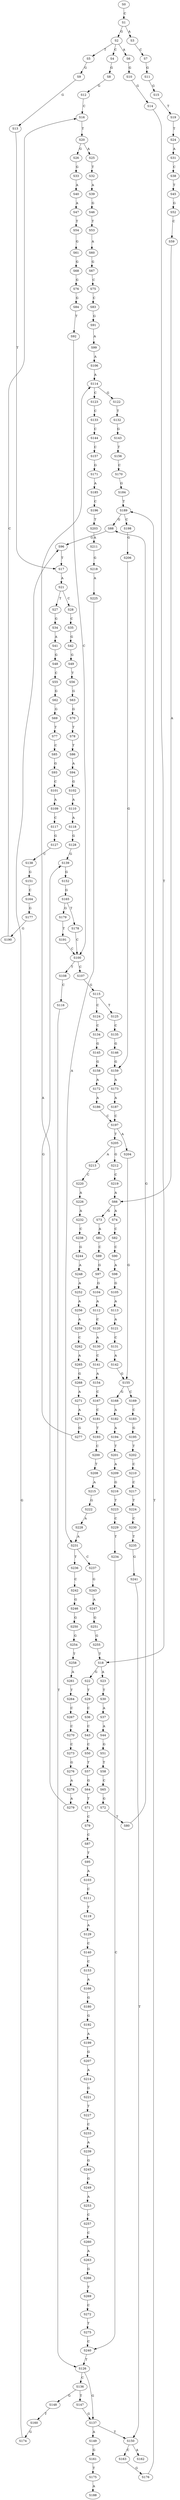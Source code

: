 strict digraph  {
	S0 -> S1 [ label = C ];
	S1 -> S2 [ label = G ];
	S1 -> S3 [ label = A ];
	S2 -> S4 [ label = C ];
	S2 -> S5 [ label = T ];
	S2 -> S6 [ label = A ];
	S3 -> S7 [ label = C ];
	S4 -> S8 [ label = G ];
	S5 -> S9 [ label = G ];
	S6 -> S10 [ label = G ];
	S7 -> S11 [ label = G ];
	S8 -> S12 [ label = G ];
	S9 -> S13 [ label = G ];
	S10 -> S14 [ label = G ];
	S11 -> S15 [ label = G ];
	S12 -> S16 [ label = C ];
	S13 -> S17 [ label = T ];
	S14 -> S18 [ label = T ];
	S15 -> S19 [ label = T ];
	S16 -> S20 [ label = T ];
	S17 -> S21 [ label = A ];
	S18 -> S22 [ label = G ];
	S18 -> S23 [ label = A ];
	S19 -> S24 [ label = T ];
	S20 -> S25 [ label = A ];
	S20 -> S26 [ label = G ];
	S21 -> S27 [ label = T ];
	S21 -> S28 [ label = C ];
	S22 -> S29 [ label = T ];
	S23 -> S30 [ label = T ];
	S24 -> S31 [ label = A ];
	S25 -> S32 [ label = T ];
	S26 -> S33 [ label = G ];
	S27 -> S34 [ label = G ];
	S28 -> S35 [ label = C ];
	S29 -> S36 [ label = C ];
	S30 -> S37 [ label = A ];
	S31 -> S38 [ label = C ];
	S32 -> S39 [ label = A ];
	S33 -> S40 [ label = A ];
	S34 -> S41 [ label = A ];
	S35 -> S42 [ label = G ];
	S36 -> S43 [ label = C ];
	S37 -> S44 [ label = A ];
	S38 -> S45 [ label = T ];
	S39 -> S46 [ label = G ];
	S40 -> S47 [ label = A ];
	S41 -> S48 [ label = G ];
	S42 -> S49 [ label = G ];
	S43 -> S50 [ label = C ];
	S44 -> S51 [ label = G ];
	S45 -> S52 [ label = G ];
	S46 -> S53 [ label = T ];
	S47 -> S54 [ label = T ];
	S48 -> S55 [ label = C ];
	S49 -> S56 [ label = T ];
	S50 -> S57 [ label = T ];
	S51 -> S58 [ label = T ];
	S52 -> S59 [ label = C ];
	S53 -> S60 [ label = A ];
	S54 -> S61 [ label = G ];
	S55 -> S62 [ label = G ];
	S56 -> S63 [ label = G ];
	S57 -> S64 [ label = G ];
	S58 -> S65 [ label = C ];
	S59 -> S66 [ label = A ];
	S60 -> S67 [ label = G ];
	S61 -> S68 [ label = G ];
	S62 -> S69 [ label = G ];
	S63 -> S70 [ label = G ];
	S64 -> S71 [ label = T ];
	S65 -> S72 [ label = G ];
	S66 -> S73 [ label = G ];
	S66 -> S74 [ label = A ];
	S67 -> S75 [ label = C ];
	S68 -> S76 [ label = G ];
	S69 -> S77 [ label = T ];
	S70 -> S78 [ label = T ];
	S71 -> S79 [ label = C ];
	S72 -> S80 [ label = T ];
	S73 -> S81 [ label = A ];
	S74 -> S82 [ label = C ];
	S75 -> S83 [ label = C ];
	S76 -> S84 [ label = G ];
	S77 -> S85 [ label = C ];
	S78 -> S86 [ label = T ];
	S79 -> S87 [ label = C ];
	S80 -> S88 [ label = G ];
	S81 -> S89 [ label = C ];
	S82 -> S90 [ label = C ];
	S83 -> S91 [ label = G ];
	S84 -> S92 [ label = T ];
	S85 -> S93 [ label = G ];
	S86 -> S94 [ label = A ];
	S87 -> S95 [ label = T ];
	S88 -> S96 [ label = G ];
	S89 -> S97 [ label = G ];
	S90 -> S98 [ label = A ];
	S91 -> S99 [ label = A ];
	S92 -> S100 [ label = C ];
	S93 -> S101 [ label = C ];
	S94 -> S102 [ label = G ];
	S95 -> S103 [ label = A ];
	S96 -> S17 [ label = T ];
	S97 -> S104 [ label = G ];
	S98 -> S105 [ label = G ];
	S99 -> S106 [ label = A ];
	S100 -> S107 [ label = C ];
	S100 -> S108 [ label = T ];
	S101 -> S109 [ label = A ];
	S102 -> S110 [ label = A ];
	S103 -> S111 [ label = C ];
	S104 -> S112 [ label = A ];
	S105 -> S113 [ label = A ];
	S106 -> S114 [ label = A ];
	S107 -> S115 [ label = G ];
	S108 -> S116 [ label = C ];
	S109 -> S117 [ label = C ];
	S110 -> S118 [ label = A ];
	S111 -> S119 [ label = T ];
	S112 -> S120 [ label = C ];
	S113 -> S121 [ label = A ];
	S114 -> S122 [ label = G ];
	S114 -> S123 [ label = C ];
	S115 -> S124 [ label = C ];
	S115 -> S125 [ label = T ];
	S116 -> S126 [ label = T ];
	S117 -> S127 [ label = G ];
	S118 -> S128 [ label = G ];
	S119 -> S129 [ label = A ];
	S120 -> S130 [ label = A ];
	S121 -> S131 [ label = C ];
	S122 -> S132 [ label = T ];
	S123 -> S133 [ label = C ];
	S124 -> S134 [ label = C ];
	S125 -> S135 [ label = C ];
	S126 -> S136 [ label = C ];
	S126 -> S137 [ label = G ];
	S127 -> S138 [ label = C ];
	S128 -> S139 [ label = G ];
	S129 -> S140 [ label = C ];
	S130 -> S141 [ label = C ];
	S131 -> S142 [ label = A ];
	S132 -> S143 [ label = G ];
	S133 -> S144 [ label = C ];
	S134 -> S145 [ label = G ];
	S135 -> S146 [ label = G ];
	S136 -> S147 [ label = T ];
	S136 -> S148 [ label = G ];
	S137 -> S149 [ label = A ];
	S137 -> S150 [ label = T ];
	S138 -> S151 [ label = G ];
	S139 -> S152 [ label = G ];
	S140 -> S153 [ label = C ];
	S141 -> S154 [ label = A ];
	S142 -> S155 [ label = G ];
	S143 -> S156 [ label = T ];
	S144 -> S157 [ label = C ];
	S145 -> S158 [ label = G ];
	S146 -> S159 [ label = G ];
	S147 -> S137 [ label = G ];
	S148 -> S160 [ label = T ];
	S149 -> S161 [ label = G ];
	S150 -> S162 [ label = A ];
	S150 -> S163 [ label = C ];
	S151 -> S164 [ label = C ];
	S152 -> S165 [ label = G ];
	S153 -> S166 [ label = A ];
	S154 -> S167 [ label = C ];
	S155 -> S168 [ label = G ];
	S155 -> S169 [ label = C ];
	S156 -> S170 [ label = C ];
	S157 -> S171 [ label = G ];
	S158 -> S172 [ label = A ];
	S159 -> S173 [ label = A ];
	S160 -> S174 [ label = G ];
	S161 -> S175 [ label = T ];
	S163 -> S176 [ label = G ];
	S164 -> S177 [ label = G ];
	S165 -> S178 [ label = T ];
	S165 -> S179 [ label = G ];
	S166 -> S180 [ label = G ];
	S167 -> S181 [ label = C ];
	S168 -> S182 [ label = A ];
	S169 -> S183 [ label = C ];
	S170 -> S184 [ label = G ];
	S171 -> S185 [ label = A ];
	S172 -> S186 [ label = A ];
	S173 -> S187 [ label = A ];
	S174 -> S96 [ label = G ];
	S175 -> S188 [ label = A ];
	S176 -> S189 [ label = T ];
	S177 -> S190 [ label = G ];
	S178 -> S100 [ label = C ];
	S179 -> S191 [ label = T ];
	S180 -> S192 [ label = G ];
	S181 -> S193 [ label = T ];
	S182 -> S194 [ label = A ];
	S183 -> S195 [ label = G ];
	S184 -> S189 [ label = T ];
	S185 -> S196 [ label = C ];
	S186 -> S197 [ label = C ];
	S187 -> S197 [ label = C ];
	S189 -> S198 [ label = C ];
	S189 -> S88 [ label = G ];
	S190 -> S16 [ label = C ];
	S191 -> S100 [ label = C ];
	S192 -> S199 [ label = A ];
	S193 -> S200 [ label = C ];
	S194 -> S201 [ label = T ];
	S195 -> S202 [ label = T ];
	S196 -> S203 [ label = T ];
	S197 -> S204 [ label = A ];
	S197 -> S205 [ label = T ];
	S198 -> S206 [ label = G ];
	S199 -> S207 [ label = G ];
	S200 -> S208 [ label = T ];
	S201 -> S209 [ label = A ];
	S202 -> S210 [ label = C ];
	S203 -> S211 [ label = A ];
	S204 -> S155 [ label = G ];
	S205 -> S212 [ label = G ];
	S205 -> S213 [ label = A ];
	S206 -> S159 [ label = G ];
	S207 -> S214 [ label = A ];
	S208 -> S215 [ label = A ];
	S209 -> S216 [ label = G ];
	S210 -> S217 [ label = C ];
	S211 -> S218 [ label = G ];
	S212 -> S219 [ label = C ];
	S213 -> S220 [ label = C ];
	S214 -> S221 [ label = G ];
	S215 -> S222 [ label = G ];
	S216 -> S223 [ label = T ];
	S217 -> S224 [ label = T ];
	S218 -> S225 [ label = A ];
	S219 -> S66 [ label = A ];
	S220 -> S226 [ label = A ];
	S221 -> S227 [ label = T ];
	S222 -> S228 [ label = A ];
	S223 -> S229 [ label = C ];
	S224 -> S230 [ label = C ];
	S225 -> S231 [ label = A ];
	S226 -> S232 [ label = A ];
	S227 -> S233 [ label = C ];
	S228 -> S231 [ label = A ];
	S229 -> S234 [ label = T ];
	S230 -> S235 [ label = T ];
	S231 -> S236 [ label = T ];
	S231 -> S237 [ label = C ];
	S232 -> S238 [ label = C ];
	S233 -> S239 [ label = A ];
	S234 -> S240 [ label = C ];
	S235 -> S241 [ label = G ];
	S236 -> S242 [ label = C ];
	S237 -> S243 [ label = G ];
	S238 -> S244 [ label = G ];
	S239 -> S245 [ label = G ];
	S240 -> S126 [ label = T ];
	S241 -> S150 [ label = T ];
	S242 -> S246 [ label = G ];
	S243 -> S247 [ label = A ];
	S244 -> S248 [ label = A ];
	S245 -> S249 [ label = G ];
	S246 -> S250 [ label = G ];
	S247 -> S251 [ label = G ];
	S248 -> S252 [ label = A ];
	S249 -> S253 [ label = A ];
	S250 -> S254 [ label = G ];
	S251 -> S255 [ label = G ];
	S252 -> S256 [ label = A ];
	S253 -> S257 [ label = C ];
	S254 -> S258 [ label = T ];
	S255 -> S18 [ label = T ];
	S256 -> S259 [ label = A ];
	S257 -> S260 [ label = C ];
	S258 -> S261 [ label = A ];
	S259 -> S262 [ label = C ];
	S260 -> S263 [ label = A ];
	S261 -> S264 [ label = T ];
	S262 -> S265 [ label = A ];
	S263 -> S266 [ label = G ];
	S264 -> S267 [ label = C ];
	S265 -> S268 [ label = G ];
	S266 -> S269 [ label = T ];
	S267 -> S270 [ label = C ];
	S268 -> S271 [ label = A ];
	S269 -> S272 [ label = C ];
	S270 -> S273 [ label = C ];
	S271 -> S274 [ label = A ];
	S272 -> S275 [ label = T ];
	S273 -> S276 [ label = G ];
	S274 -> S277 [ label = G ];
	S275 -> S240 [ label = C ];
	S276 -> S278 [ label = A ];
	S277 -> S139 [ label = G ];
	S278 -> S279 [ label = A ];
	S279 -> S114 [ label = A ];
}
